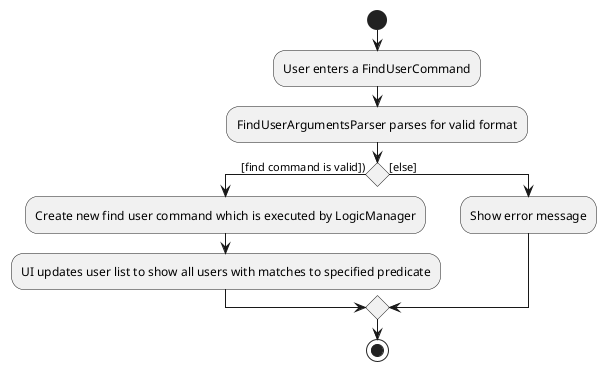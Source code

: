 @startuml
start
:User enters a FindUserCommand;
:FindUserArgumentsParser parses for valid format;

if() then ([find command is valid]))
    :Create new find user command which is executed by LogicManager;
    :UI updates user list to show all users with matches to specified predicate;
else ([else])
    :Show error message;
endif
stop
@enduml